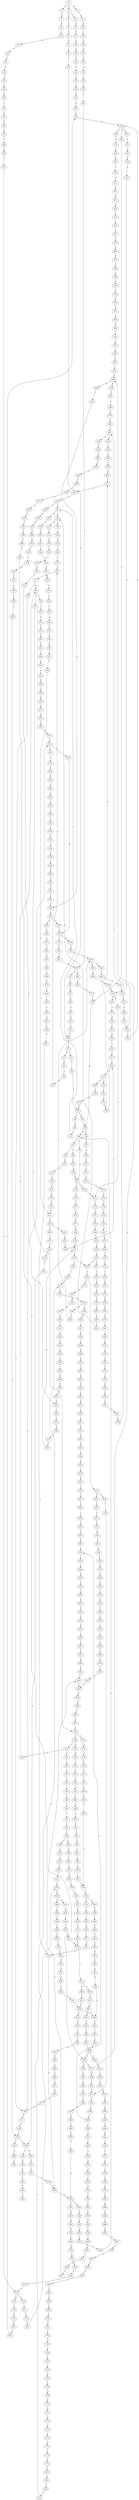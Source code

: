 strict digraph  {
	S0 -> S1 [ label = C ];
	S0 -> S2 [ label = A ];
	S0 -> S3 [ label = G ];
	S1 -> S4 [ label = T ];
	S1 -> S5 [ label = G ];
	S2 -> S6 [ label = A ];
	S3 -> S7 [ label = G ];
	S4 -> S8 [ label = T ];
	S5 -> S9 [ label = G ];
	S6 -> S10 [ label = C ];
	S7 -> S11 [ label = A ];
	S8 -> S12 [ label = T ];
	S9 -> S13 [ label = T ];
	S10 -> S14 [ label = T ];
	S11 -> S15 [ label = C ];
	S12 -> S16 [ label = G ];
	S13 -> S17 [ label = G ];
	S14 -> S18 [ label = G ];
	S15 -> S19 [ label = G ];
	S16 -> S20 [ label = C ];
	S17 -> S21 [ label = C ];
	S18 -> S22 [ label = G ];
	S19 -> S23 [ label = T ];
	S20 -> S24 [ label = C ];
	S21 -> S25 [ label = C ];
	S22 -> S26 [ label = C ];
	S23 -> S27 [ label = C ];
	S24 -> S28 [ label = G ];
	S25 -> S29 [ label = G ];
	S26 -> S30 [ label = G ];
	S27 -> S31 [ label = G ];
	S28 -> S32 [ label = T ];
	S29 -> S33 [ label = C ];
	S30 -> S34 [ label = C ];
	S31 -> S35 [ label = T ];
	S32 -> S36 [ label = A ];
	S33 -> S37 [ label = C ];
	S33 -> S38 [ label = A ];
	S34 -> S39 [ label = A ];
	S35 -> S40 [ label = G ];
	S36 -> S41 [ label = G ];
	S37 -> S42 [ label = G ];
	S38 -> S43 [ label = A ];
	S39 -> S44 [ label = G ];
	S40 -> S45 [ label = A ];
	S41 -> S46 [ label = C ];
	S42 -> S47 [ label = G ];
	S43 -> S48 [ label = C ];
	S44 -> S49 [ label = C ];
	S45 -> S50 [ label = C ];
	S46 -> S51 [ label = C ];
	S47 -> S52 [ label = T ];
	S47 -> S53 [ label = A ];
	S48 -> S54 [ label = C ];
	S49 -> S55 [ label = G ];
	S49 -> S56 [ label = C ];
	S50 -> S57 [ label = C ];
	S51 -> S58 [ label = G ];
	S52 -> S59 [ label = G ];
	S53 -> S60 [ label = A ];
	S54 -> S61 [ label = A ];
	S55 -> S62 [ label = G ];
	S56 -> S63 [ label = G ];
	S57 -> S64 [ label = G ];
	S58 -> S65 [ label = A ];
	S58 -> S66 [ label = G ];
	S58 -> S67 [ label = C ];
	S59 -> S68 [ label = A ];
	S59 -> S69 [ label = G ];
	S60 -> S70 [ label = C ];
	S61 -> S71 [ label = G ];
	S62 -> S72 [ label = G ];
	S63 -> S73 [ label = G ];
	S64 -> S74 [ label = G ];
	S65 -> S75 [ label = A ];
	S66 -> S76 [ label = T ];
	S67 -> S77 [ label = T ];
	S68 -> S78 [ label = C ];
	S69 -> S79 [ label = T ];
	S69 -> S80 [ label = A ];
	S70 -> S81 [ label = T ];
	S71 -> S82 [ label = A ];
	S71 -> S83 [ label = T ];
	S72 -> S84 [ label = T ];
	S73 -> S76 [ label = T ];
	S74 -> S85 [ label = T ];
	S75 -> S86 [ label = A ];
	S76 -> S59 [ label = G ];
	S77 -> S87 [ label = G ];
	S78 -> S88 [ label = G ];
	S79 -> S89 [ label = G ];
	S79 -> S90 [ label = T ];
	S80 -> S91 [ label = A ];
	S81 -> S92 [ label = G ];
	S81 -> S93 [ label = A ];
	S82 -> S94 [ label = C ];
	S82 -> S95 [ label = A ];
	S83 -> S96 [ label = C ];
	S84 -> S97 [ label = G ];
	S85 -> S98 [ label = C ];
	S86 -> S99 [ label = C ];
	S87 -> S100 [ label = G ];
	S88 -> S101 [ label = T ];
	S89 -> S102 [ label = G ];
	S90 -> S103 [ label = A ];
	S91 -> S104 [ label = C ];
	S91 -> S105 [ label = G ];
	S92 -> S106 [ label = C ];
	S92 -> S107 [ label = G ];
	S93 -> S108 [ label = C ];
	S94 -> S109 [ label = T ];
	S95 -> S110 [ label = C ];
	S96 -> S111 [ label = T ];
	S96 -> S112 [ label = G ];
	S97 -> S113 [ label = C ];
	S98 -> S114 [ label = G ];
	S99 -> S115 [ label = C ];
	S100 -> S116 [ label = A ];
	S101 -> S117 [ label = G ];
	S102 -> S118 [ label = A ];
	S103 -> S119 [ label = G ];
	S104 -> S120 [ label = C ];
	S105 -> S121 [ label = A ];
	S106 -> S122 [ label = A ];
	S107 -> S123 [ label = A ];
	S108 -> S124 [ label = A ];
	S109 -> S125 [ label = C ];
	S110 -> S126 [ label = C ];
	S110 -> S127 [ label = A ];
	S111 -> S128 [ label = C ];
	S112 -> S129 [ label = T ];
	S112 -> S130 [ label = C ];
	S113 -> S131 [ label = C ];
	S114 -> S132 [ label = C ];
	S115 -> S133 [ label = C ];
	S116 -> S134 [ label = A ];
	S117 -> S135 [ label = G ];
	S118 -> S91 [ label = A ];
	S119 -> S136 [ label = A ];
	S120 -> S137 [ label = T ];
	S121 -> S138 [ label = A ];
	S122 -> S139 [ label = A ];
	S123 -> S140 [ label = C ];
	S124 -> S141 [ label = A ];
	S125 -> S142 [ label = C ];
	S126 -> S143 [ label = A ];
	S126 -> S144 [ label = G ];
	S127 -> S145 [ label = G ];
	S128 -> S146 [ label = T ];
	S129 -> S147 [ label = A ];
	S130 -> S148 [ label = G ];
	S131 -> S29 [ label = G ];
	S132 -> S149 [ label = A ];
	S132 -> S150 [ label = G ];
	S133 -> S151 [ label = C ];
	S134 -> S152 [ label = T ];
	S134 -> S153 [ label = G ];
	S135 -> S154 [ label = G ];
	S136 -> S155 [ label = A ];
	S137 -> S156 [ label = C ];
	S138 -> S157 [ label = C ];
	S139 -> S158 [ label = C ];
	S140 -> S159 [ label = C ];
	S141 -> S160 [ label = C ];
	S142 -> S161 [ label = C ];
	S143 -> S162 [ label = G ];
	S143 -> S163 [ label = C ];
	S144 -> S164 [ label = G ];
	S145 -> S165 [ label = C ];
	S146 -> S166 [ label = C ];
	S146 -> S167 [ label = G ];
	S147 -> S168 [ label = A ];
	S148 -> S169 [ label = G ];
	S148 -> S170 [ label = C ];
	S149 -> S171 [ label = C ];
	S150 -> S172 [ label = T ];
	S151 -> S173 [ label = G ];
	S152 -> S174 [ label = G ];
	S153 -> S121 [ label = A ];
	S154 -> S175 [ label = T ];
	S155 -> S176 [ label = G ];
	S156 -> S177 [ label = G ];
	S157 -> S178 [ label = G ];
	S158 -> S179 [ label = C ];
	S159 -> S180 [ label = C ];
	S160 -> S181 [ label = G ];
	S161 -> S182 [ label = A ];
	S162 -> S82 [ label = A ];
	S163 -> S183 [ label = C ];
	S164 -> S184 [ label = A ];
	S165 -> S185 [ label = C ];
	S166 -> S186 [ label = T ];
	S166 -> S187 [ label = G ];
	S167 -> S188 [ label = T ];
	S168 -> S189 [ label = G ];
	S169 -> S190 [ label = C ];
	S170 -> S191 [ label = A ];
	S171 -> S192 [ label = G ];
	S172 -> S193 [ label = A ];
	S173 -> S194 [ label = A ];
	S174 -> S195 [ label = G ];
	S175 -> S196 [ label = A ];
	S176 -> S197 [ label = G ];
	S177 -> S198 [ label = G ];
	S178 -> S199 [ label = G ];
	S179 -> S61 [ label = A ];
	S180 -> S200 [ label = G ];
	S181 -> S201 [ label = A ];
	S182 -> S202 [ label = T ];
	S183 -> S203 [ label = A ];
	S184 -> S204 [ label = C ];
	S185 -> S205 [ label = G ];
	S186 -> S206 [ label = G ];
	S187 -> S207 [ label = T ];
	S188 -> S208 [ label = A ];
	S189 -> S209 [ label = A ];
	S190 -> S210 [ label = T ];
	S191 -> S211 [ label = G ];
	S192 -> S212 [ label = C ];
	S193 -> S213 [ label = G ];
	S194 -> S214 [ label = C ];
	S195 -> S215 [ label = G ];
	S196 -> S216 [ label = C ];
	S197 -> S217 [ label = G ];
	S198 -> S218 [ label = C ];
	S199 -> S219 [ label = C ];
	S200 -> S220 [ label = T ];
	S201 -> S221 [ label = A ];
	S202 -> S222 [ label = C ];
	S203 -> S223 [ label = C ];
	S204 -> S224 [ label = G ];
	S205 -> S225 [ label = T ];
	S206 -> S226 [ label = A ];
	S207 -> S227 [ label = G ];
	S209 -> S228 [ label = C ];
	S210 -> S229 [ label = A ];
	S210 -> S230 [ label = G ];
	S211 -> S49 [ label = C ];
	S212 -> S231 [ label = G ];
	S213 -> S232 [ label = C ];
	S214 -> S233 [ label = T ];
	S215 -> S234 [ label = G ];
	S216 -> S235 [ label = T ];
	S217 -> S236 [ label = G ];
	S218 -> S237 [ label = A ];
	S219 -> S238 [ label = A ];
	S220 -> S239 [ label = C ];
	S221 -> S240 [ label = A ];
	S222 -> S241 [ label = T ];
	S223 -> S242 [ label = C ];
	S224 -> S243 [ label = C ];
	S225 -> S244 [ label = C ];
	S226 -> S245 [ label = G ];
	S227 -> S246 [ label = G ];
	S228 -> S247 [ label = G ];
	S229 -> S248 [ label = T ];
	S230 -> S249 [ label = G ];
	S231 -> S250 [ label = C ];
	S232 -> S51 [ label = C ];
	S233 -> S251 [ label = A ];
	S234 -> S252 [ label = T ];
	S235 -> S253 [ label = A ];
	S236 -> S254 [ label = T ];
	S236 -> S255 [ label = G ];
	S237 -> S256 [ label = C ];
	S238 -> S257 [ label = C ];
	S239 -> S258 [ label = T ];
	S240 -> S259 [ label = A ];
	S241 -> S260 [ label = G ];
	S242 -> S261 [ label = C ];
	S243 -> S262 [ label = C ];
	S244 -> S263 [ label = C ];
	S245 -> S264 [ label = T ];
	S246 -> S265 [ label = T ];
	S247 -> S266 [ label = G ];
	S248 -> S267 [ label = A ];
	S249 -> S268 [ label = A ];
	S250 -> S269 [ label = G ];
	S251 -> S270 [ label = G ];
	S252 -> S271 [ label = C ];
	S253 -> S272 [ label = T ];
	S254 -> S273 [ label = C ];
	S255 -> S274 [ label = T ];
	S256 -> S275 [ label = G ];
	S256 -> S276 [ label = C ];
	S257 -> S276 [ label = C ];
	S257 -> S277 [ label = T ];
	S258 -> S278 [ label = C ];
	S259 -> S279 [ label = C ];
	S260 -> S280 [ label = C ];
	S261 -> S281 [ label = C ];
	S262 -> S282 [ label = C ];
	S263 -> S283 [ label = T ];
	S264 -> S284 [ label = A ];
	S265 -> S285 [ label = A ];
	S266 -> S286 [ label = C ];
	S267 -> S287 [ label = G ];
	S268 -> S134 [ label = A ];
	S269 -> S288 [ label = C ];
	S269 -> S289 [ label = G ];
	S270 -> S290 [ label = A ];
	S271 -> S291 [ label = C ];
	S272 -> S292 [ label = T ];
	S273 -> S293 [ label = T ];
	S274 -> S294 [ label = C ];
	S275 -> S295 [ label = C ];
	S276 -> S296 [ label = G ];
	S277 -> S297 [ label = G ];
	S278 -> S298 [ label = G ];
	S279 -> S299 [ label = A ];
	S280 -> S300 [ label = C ];
	S281 -> S301 [ label = T ];
	S282 -> S302 [ label = A ];
	S283 -> S303 [ label = C ];
	S285 -> S304 [ label = T ];
	S285 -> S305 [ label = C ];
	S286 -> S306 [ label = T ];
	S287 -> S307 [ label = T ];
	S288 -> S308 [ label = G ];
	S289 -> S309 [ label = C ];
	S290 -> S310 [ label = A ];
	S291 -> S311 [ label = G ];
	S292 -> S312 [ label = G ];
	S293 -> S313 [ label = C ];
	S294 -> S291 [ label = C ];
	S295 -> S231 [ label = G ];
	S296 -> S314 [ label = A ];
	S296 -> S315 [ label = G ];
	S297 -> S316 [ label = G ];
	S298 -> S317 [ label = G ];
	S299 -> S318 [ label = G ];
	S300 -> S319 [ label = A ];
	S301 -> S320 [ label = T ];
	S302 -> S321 [ label = T ];
	S303 -> S322 [ label = T ];
	S304 -> S323 [ label = G ];
	S305 -> S324 [ label = C ];
	S306 -> S325 [ label = C ];
	S307 -> S326 [ label = A ];
	S308 -> S327 [ label = T ];
	S309 -> S210 [ label = T ];
	S310 -> S328 [ label = T ];
	S311 -> S329 [ label = C ];
	S311 -> S330 [ label = T ];
	S312 -> S331 [ label = G ];
	S313 -> S332 [ label = T ];
	S314 -> S333 [ label = G ];
	S314 -> S334 [ label = A ];
	S315 -> S335 [ label = G ];
	S316 -> S336 [ label = G ];
	S317 -> S337 [ label = C ];
	S318 -> S338 [ label = A ];
	S319 -> S339 [ label = G ];
	S320 -> S340 [ label = C ];
	S321 -> S341 [ label = C ];
	S322 -> S342 [ label = T ];
	S322 -> S343 [ label = G ];
	S323 -> S344 [ label = A ];
	S324 -> S345 [ label = G ];
	S325 -> S346 [ label = T ];
	S326 -> S347 [ label = G ];
	S327 -> S348 [ label = C ];
	S328 -> S349 [ label = C ];
	S329 -> S350 [ label = C ];
	S330 -> S351 [ label = C ];
	S331 -> S352 [ label = A ];
	S332 -> S166 [ label = C ];
	S333 -> S353 [ label = T ];
	S334 -> S354 [ label = T ];
	S335 -> S355 [ label = A ];
	S336 -> S356 [ label = A ];
	S337 -> S237 [ label = A ];
	S338 -> S357 [ label = A ];
	S339 -> S358 [ label = T ];
	S340 -> S359 [ label = C ];
	S340 -> S360 [ label = G ];
	S341 -> S361 [ label = G ];
	S342 -> S362 [ label = C ];
	S343 -> S363 [ label = T ];
	S344 -> S364 [ label = G ];
	S345 -> S365 [ label = G ];
	S346 -> S366 [ label = C ];
	S347 -> S367 [ label = C ];
	S348 -> S368 [ label = G ];
	S349 -> S369 [ label = G ];
	S350 -> S370 [ label = G ];
	S351 -> S371 [ label = G ];
	S352 -> S372 [ label = A ];
	S353 -> S373 [ label = C ];
	S354 -> S374 [ label = G ];
	S355 -> S375 [ label = A ];
	S356 -> S376 [ label = A ];
	S357 -> S377 [ label = G ];
	S358 -> S378 [ label = C ];
	S359 -> S379 [ label = T ];
	S360 -> S380 [ label = A ];
	S361 -> S381 [ label = T ];
	S362 -> S382 [ label = T ];
	S363 -> S383 [ label = C ];
	S364 -> S384 [ label = C ];
	S365 -> S385 [ label = T ];
	S366 -> S386 [ label = G ];
	S367 -> S387 [ label = C ];
	S368 -> S388 [ label = A ];
	S369 -> S389 [ label = G ];
	S370 -> S47 [ label = G ];
	S371 -> S390 [ label = G ];
	S372 -> S391 [ label = C ];
	S373 -> S392 [ label = C ];
	S374 -> S393 [ label = T ];
	S375 -> S394 [ label = T ];
	S376 -> S395 [ label = C ];
	S377 -> S396 [ label = G ];
	S378 -> S112 [ label = G ];
	S379 -> S397 [ label = G ];
	S380 -> S398 [ label = T ];
	S381 -> S399 [ label = C ];
	S382 -> S400 [ label = C ];
	S383 -> S401 [ label = G ];
	S384 -> S402 [ label = G ];
	S385 -> S403 [ label = G ];
	S386 -> S404 [ label = A ];
	S387 -> S58 [ label = G ];
	S388 -> S405 [ label = C ];
	S389 -> S406 [ label = G ];
	S390 -> S407 [ label = A ];
	S391 -> S408 [ label = G ];
	S392 -> S409 [ label = A ];
	S393 -> S410 [ label = A ];
	S394 -> S411 [ label = T ];
	S395 -> S412 [ label = T ];
	S396 -> S217 [ label = G ];
	S397 -> S413 [ label = T ];
	S398 -> S414 [ label = C ];
	S399 -> S415 [ label = C ];
	S400 -> S416 [ label = G ];
	S401 -> S417 [ label = T ];
	S402 -> S418 [ label = G ];
	S403 -> S69 [ label = G ];
	S404 -> S419 [ label = A ];
	S405 -> S420 [ label = G ];
	S406 -> S421 [ label = T ];
	S407 -> S422 [ label = A ];
	S408 -> S423 [ label = G ];
	S409 -> S424 [ label = G ];
	S410 -> S425 [ label = G ];
	S411 -> S426 [ label = G ];
	S412 -> S92 [ label = G ];
	S413 -> S427 [ label = C ];
	S414 -> S428 [ label = G ];
	S415 -> S429 [ label = T ];
	S416 -> S430 [ label = G ];
	S417 -> S431 [ label = G ];
	S418 -> S432 [ label = T ];
	S419 -> S433 [ label = G ];
	S420 -> S434 [ label = C ];
	S421 -> S435 [ label = A ];
	S422 -> S436 [ label = C ];
	S423 -> S437 [ label = T ];
	S424 -> S438 [ label = T ];
	S424 -> S439 [ label = C ];
	S425 -> S440 [ label = T ];
	S426 -> S441 [ label = A ];
	S427 -> S442 [ label = C ];
	S428 -> S443 [ label = T ];
	S429 -> S303 [ label = C ];
	S430 -> S444 [ label = A ];
	S431 -> S445 [ label = G ];
	S432 -> S446 [ label = C ];
	S433 -> S447 [ label = T ];
	S434 -> S448 [ label = G ];
	S435 -> S449 [ label = T ];
	S436 -> S450 [ label = A ];
	S436 -> S81 [ label = T ];
	S437 -> S451 [ label = A ];
	S438 -> S452 [ label = A ];
	S439 -> S453 [ label = T ];
	S440 -> S454 [ label = T ];
	S441 -> S455 [ label = A ];
	S442 -> S456 [ label = T ];
	S443 -> S457 [ label = T ];
	S444 -> S458 [ label = G ];
	S445 -> S265 [ label = T ];
	S446 -> S459 [ label = G ];
	S447 -> S460 [ label = C ];
	S448 -> S461 [ label = C ];
	S449 -> S462 [ label = C ];
	S450 -> S463 [ label = G ];
	S451 -> S464 [ label = C ];
	S452 -> S465 [ label = G ];
	S453 -> S466 [ label = T ];
	S454 -> S467 [ label = T ];
	S455 -> S468 [ label = C ];
	S456 -> S469 [ label = A ];
	S456 -> S470 [ label = T ];
	S457 -> S471 [ label = T ];
	S458 -> S472 [ label = A ];
	S459 -> S132 [ label = C ];
	S460 -> S473 [ label = G ];
	S461 -> S474 [ label = C ];
	S462 -> S475 [ label = C ];
	S463 -> S476 [ label = G ];
	S464 -> S477 [ label = G ];
	S465 -> S478 [ label = G ];
	S466 -> S479 [ label = C ];
	S467 -> S480 [ label = C ];
	S468 -> S481 [ label = C ];
	S469 -> S482 [ label = C ];
	S470 -> S483 [ label = G ];
	S471 -> S484 [ label = G ];
	S472 -> S485 [ label = G ];
	S473 -> S486 [ label = C ];
	S473 -> S487 [ label = A ];
	S474 -> S488 [ label = T ];
	S475 -> S489 [ label = C ];
	S476 -> S490 [ label = A ];
	S477 -> S491 [ label = A ];
	S478 -> S492 [ label = G ];
	S479 -> S493 [ label = A ];
	S480 -> S494 [ label = A ];
	S481 -> S495 [ label = C ];
	S482 -> S496 [ label = T ];
	S483 -> S497 [ label = T ];
	S484 -> S498 [ label = T ];
	S485 -> S499 [ label = G ];
	S486 -> S148 [ label = G ];
	S487 -> S500 [ label = G ];
	S488 -> S501 [ label = C ];
	S489 -> S502 [ label = G ];
	S490 -> S503 [ label = A ];
	S491 -> S504 [ label = A ];
	S492 -> S505 [ label = T ];
	S493 -> S506 [ label = C ];
	S494 -> S507 [ label = C ];
	S495 -> S508 [ label = G ];
	S496 -> S509 [ label = A ];
	S497 -> S510 [ label = A ];
	S498 -> S511 [ label = A ];
	S499 -> S512 [ label = T ];
	S500 -> S513 [ label = G ];
	S501 -> S514 [ label = G ];
	S502 -> S515 [ label = A ];
	S503 -> S516 [ label = T ];
	S504 -> S517 [ label = G ];
	S505 -> S518 [ label = C ];
	S506 -> S519 [ label = G ];
	S507 -> S520 [ label = T ];
	S508 -> S521 [ label = T ];
	S509 -> S522 [ label = C ];
	S510 -> S523 [ label = G ];
	S511 -> S524 [ label = G ];
	S512 -> S525 [ label = C ];
	S513 -> S526 [ label = T ];
	S514 -> S527 [ label = G ];
	S515 -> S528 [ label = A ];
	S516 -> S529 [ label = A ];
	S517 -> S530 [ label = A ];
	S518 -> S531 [ label = A ];
	S519 -> S532 [ label = C ];
	S520 -> S533 [ label = C ];
	S521 -> S239 [ label = C ];
	S522 -> S534 [ label = C ];
	S523 -> S535 [ label = G ];
	S524 -> S535 [ label = G ];
	S525 -> S536 [ label = C ];
	S526 -> S537 [ label = A ];
	S527 -> S538 [ label = G ];
	S528 -> S539 [ label = A ];
	S528 -> S540 [ label = G ];
	S529 -> S541 [ label = G ];
	S530 -> S542 [ label = A ];
	S531 -> S543 [ label = C ];
	S532 -> S544 [ label = C ];
	S533 -> S545 [ label = C ];
	S534 -> S546 [ label = A ];
	S535 -> S547 [ label = A ];
	S536 -> S548 [ label = C ];
	S537 -> S549 [ label = T ];
	S538 -> S550 [ label = C ];
	S539 -> S551 [ label = G ];
	S540 -> S552 [ label = T ];
	S541 -> S553 [ label = T ];
	S542 -> S554 [ label = G ];
	S543 -> S555 [ label = T ];
	S544 -> S556 [ label = C ];
	S545 -> S557 [ label = T ];
	S546 -> S558 [ label = G ];
	S547 -> S559 [ label = G ];
	S547 -> S560 [ label = A ];
	S548 -> S561 [ label = A ];
	S548 -> S562 [ label = G ];
	S549 -> S563 [ label = A ];
	S550 -> S564 [ label = T ];
	S551 -> S565 [ label = T ];
	S552 -> S460 [ label = C ];
	S553 -> S566 [ label = C ];
	S554 -> S567 [ label = T ];
	S555 -> S568 [ label = C ];
	S556 -> S569 [ label = T ];
	S557 -> S570 [ label = T ];
	S558 -> S571 [ label = G ];
	S559 -> S572 [ label = A ];
	S560 -> S573 [ label = A ];
	S561 -> S574 [ label = G ];
	S562 -> S575 [ label = A ];
	S562 -> S576 [ label = G ];
	S563 -> S577 [ label = A ];
	S564 -> S578 [ label = C ];
	S565 -> S579 [ label = G ];
	S566 -> S580 [ label = T ];
	S567 -> S581 [ label = G ];
	S568 -> S582 [ label = G ];
	S569 -> S583 [ label = T ];
	S570 -> S584 [ label = T ];
	S571 -> S585 [ label = A ];
	S572 -> S586 [ label = G ];
	S573 -> S587 [ label = G ];
	S574 -> S588 [ label = A ];
	S575 -> S589 [ label = G ];
	S575 -> S528 [ label = A ];
	S576 -> S590 [ label = A ];
	S577 -> S591 [ label = G ];
	S578 -> S592 [ label = A ];
	S579 -> S593 [ label = T ];
	S580 -> S594 [ label = C ];
	S581 -> S595 [ label = T ];
	S582 -> S596 [ label = C ];
	S583 -> S597 [ label = C ];
	S584 -> S598 [ label = C ];
	S585 -> S599 [ label = G ];
	S586 -> S600 [ label = T ];
	S586 -> S499 [ label = G ];
	S587 -> S601 [ label = G ];
	S588 -> S602 [ label = G ];
	S589 -> S603 [ label = T ];
	S590 -> S604 [ label = G ];
	S591 -> S605 [ label = T ];
	S592 -> S606 [ label = C ];
	S593 -> S607 [ label = C ];
	S594 -> S146 [ label = T ];
	S595 -> S607 [ label = C ];
	S596 -> S608 [ label = T ];
	S597 -> S609 [ label = A ];
	S598 -> S610 [ label = A ];
	S599 -> S611 [ label = A ];
	S600 -> S612 [ label = C ];
	S601 -> S613 [ label = T ];
	S602 -> S614 [ label = C ];
	S603 -> S373 [ label = C ];
	S604 -> S615 [ label = G ];
	S605 -> S616 [ label = C ];
	S606 -> S617 [ label = G ];
	S607 -> S618 [ label = G ];
	S607 -> S619 [ label = C ];
	S608 -> S620 [ label = T ];
	S609 -> S621 [ label = T ];
	S610 -> S622 [ label = T ];
	S611 -> S586 [ label = G ];
	S612 -> S623 [ label = A ];
	S613 -> S624 [ label = C ];
	S614 -> S625 [ label = C ];
	S615 -> S626 [ label = C ];
	S616 -> S627 [ label = G ];
	S617 -> S628 [ label = T ];
	S618 -> S629 [ label = T ];
	S619 -> S630 [ label = T ];
	S620 -> S631 [ label = C ];
	S621 -> S632 [ label = C ];
	S622 -> S633 [ label = C ];
	S623 -> S634 [ label = G ];
	S624 -> S635 [ label = C ];
	S625 -> S636 [ label = A ];
	S626 -> S637 [ label = G ];
	S627 -> S638 [ label = T ];
	S628 -> S639 [ label = C ];
	S629 -> S640 [ label = C ];
	S630 -> S641 [ label = G ];
	S631 -> S642 [ label = A ];
	S632 -> S643 [ label = C ];
	S633 -> S643 [ label = C ];
	S634 -> S644 [ label = G ];
	S635 -> S548 [ label = C ];
	S636 -> S645 [ label = C ];
	S637 -> S646 [ label = T ];
	S638 -> S647 [ label = G ];
	S639 -> S648 [ label = C ];
	S640 -> S649 [ label = G ];
	S641 -> S650 [ label = G ];
	S642 -> S651 [ label = T ];
	S643 -> S652 [ label = A ];
	S644 -> S653 [ label = A ];
	S645 -> S654 [ label = G ];
	S646 -> S655 [ label = G ];
	S647 -> S445 [ label = G ];
	S648 -> S656 [ label = A ];
	S649 -> S657 [ label = G ];
	S650 -> S658 [ label = C ];
	S651 -> S632 [ label = C ];
	S652 -> S659 [ label = G ];
	S653 -> S660 [ label = C ];
	S654 -> S661 [ label = G ];
	S655 -> S662 [ label = G ];
	S656 -> S663 [ label = G ];
	S657 -> S407 [ label = A ];
	S658 -> S664 [ label = C ];
	S659 -> S665 [ label = A ];
	S660 -> S666 [ label = C ];
	S661 -> S667 [ label = T ];
	S662 -> S668 [ label = T ];
	S663 -> S439 [ label = C ];
	S664 -> S669 [ label = T ];
	S665 -> S670 [ label = A ];
	S666 -> S671 [ label = A ];
	S667 -> S672 [ label = T ];
	S668 -> S285 [ label = A ];
	S669 -> S673 [ label = G ];
	S670 -> S110 [ label = C ];
	S671 -> S674 [ label = G ];
	S672 -> S675 [ label = A ];
	S673 -> S676 [ label = G ];
	S674 -> S677 [ label = T ];
	S675 -> S678 [ label = C ];
	S676 -> S679 [ label = G ];
	S677 -> S96 [ label = C ];
	S678 -> S680 [ label = T ];
	S679 -> S681 [ label = T ];
	S680 -> S682 [ label = G ];
	S681 -> S683 [ label = C ];
	S682 -> S684 [ label = C ];
	S683 -> S685 [ label = C ];
	S684 -> S686 [ label = A ];
	S685 -> S687 [ label = C ];
	S686 -> S688 [ label = G ];
	S687 -> S562 [ label = G ];
	S688 -> S689 [ label = A ];
	S689 -> S690 [ label = C ];
	S690 -> S691 [ label = G ];
	S691 -> S692 [ label = G ];
	S692 -> S693 [ label = A ];
	S693 -> S694 [ label = C ];
	S694 -> S695 [ label = A ];
	S695 -> S696 [ label = C ];
	S696 -> S697 [ label = A ];
	S697 -> S698 [ label = C ];
	S698 -> S699 [ label = C ];
	S699 -> S700 [ label = T ];
	S700 -> S701 [ label = C ];
	S701 -> S702 [ label = T ];
	S702 -> S703 [ label = A ];
	S703 -> S704 [ label = G ];
	S704 -> S705 [ label = A ];
	S705 -> S706 [ label = A ];
	S706 -> S707 [ label = C ];
	S707 -> S708 [ label = G ];
	S708 -> S709 [ label = A ];
	S709 -> S710 [ label = G ];
	S710 -> S711 [ label = G ];
	S711 -> S712 [ label = T ];
	S712 -> S713 [ label = G ];
	S713 -> S714 [ label = T ];
	S714 -> S715 [ label = C ];
	S715 -> S716 [ label = C ];
	S716 -> S717 [ label = C ];
	S717 -> S718 [ label = T ];
	S718 -> S719 [ label = G ];
	S719 -> S720 [ label = T ];
	S720 -> S721 [ label = C ];
	S721 -> S442 [ label = C ];
}
